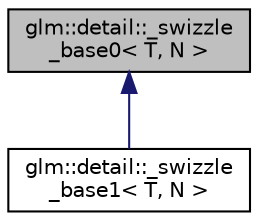 digraph "glm::detail::_swizzle_base0&lt; T, N &gt;"
{
  edge [fontname="Helvetica",fontsize="10",labelfontname="Helvetica",labelfontsize="10"];
  node [fontname="Helvetica",fontsize="10",shape=record];
  Node1 [label="glm::detail::_swizzle\l_base0\< T, N \>",height=0.2,width=0.4,color="black", fillcolor="grey75", style="filled" fontcolor="black"];
  Node1 -> Node2 [dir="back",color="midnightblue",fontsize="10",style="solid",fontname="Helvetica"];
  Node2 [label="glm::detail::_swizzle\l_base1\< T, N \>",height=0.2,width=0.4,color="black", fillcolor="white", style="filled",URL="$structglm_1_1detail_1_1__swizzle__base1.html"];
}

